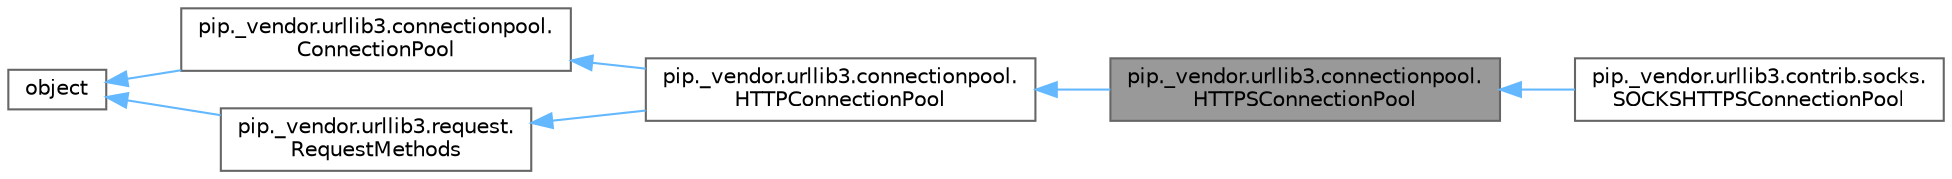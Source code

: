 digraph "pip._vendor.urllib3.connectionpool.HTTPSConnectionPool"
{
 // LATEX_PDF_SIZE
  bgcolor="transparent";
  edge [fontname=Helvetica,fontsize=10,labelfontname=Helvetica,labelfontsize=10];
  node [fontname=Helvetica,fontsize=10,shape=box,height=0.2,width=0.4];
  rankdir="LR";
  Node1 [id="Node000001",label="pip._vendor.urllib3.connectionpool.\lHTTPSConnectionPool",height=0.2,width=0.4,color="gray40", fillcolor="grey60", style="filled", fontcolor="black",tooltip=" "];
  Node2 -> Node1 [id="edge7_Node000001_Node000002",dir="back",color="steelblue1",style="solid",tooltip=" "];
  Node2 [id="Node000002",label="pip._vendor.urllib3.connectionpool.\lHTTPConnectionPool",height=0.2,width=0.4,color="gray40", fillcolor="white", style="filled",URL="$classpip_1_1__vendor_1_1urllib3_1_1connectionpool_1_1HTTPConnectionPool.html",tooltip=" "];
  Node3 -> Node2 [id="edge8_Node000002_Node000003",dir="back",color="steelblue1",style="solid",tooltip=" "];
  Node3 [id="Node000003",label="pip._vendor.urllib3.connectionpool.\lConnectionPool",height=0.2,width=0.4,color="gray40", fillcolor="white", style="filled",URL="$classpip_1_1__vendor_1_1urllib3_1_1connectionpool_1_1ConnectionPool.html",tooltip=" "];
  Node4 -> Node3 [id="edge9_Node000003_Node000004",dir="back",color="steelblue1",style="solid",tooltip=" "];
  Node4 [id="Node000004",label="object",height=0.2,width=0.4,color="gray40", fillcolor="white", style="filled",tooltip=" "];
  Node5 -> Node2 [id="edge10_Node000002_Node000005",dir="back",color="steelblue1",style="solid",tooltip=" "];
  Node5 [id="Node000005",label="pip._vendor.urllib3.request.\lRequestMethods",height=0.2,width=0.4,color="gray40", fillcolor="white", style="filled",URL="$classpip_1_1__vendor_1_1urllib3_1_1request_1_1RequestMethods.html",tooltip=" "];
  Node4 -> Node5 [id="edge11_Node000005_Node000004",dir="back",color="steelblue1",style="solid",tooltip=" "];
  Node1 -> Node6 [id="edge12_Node000001_Node000006",dir="back",color="steelblue1",style="solid",tooltip=" "];
  Node6 [id="Node000006",label="pip._vendor.urllib3.contrib.socks.\lSOCKSHTTPSConnectionPool",height=0.2,width=0.4,color="gray40", fillcolor="white", style="filled",URL="$classpip_1_1__vendor_1_1urllib3_1_1contrib_1_1socks_1_1SOCKSHTTPSConnectionPool.html",tooltip=" "];
}
